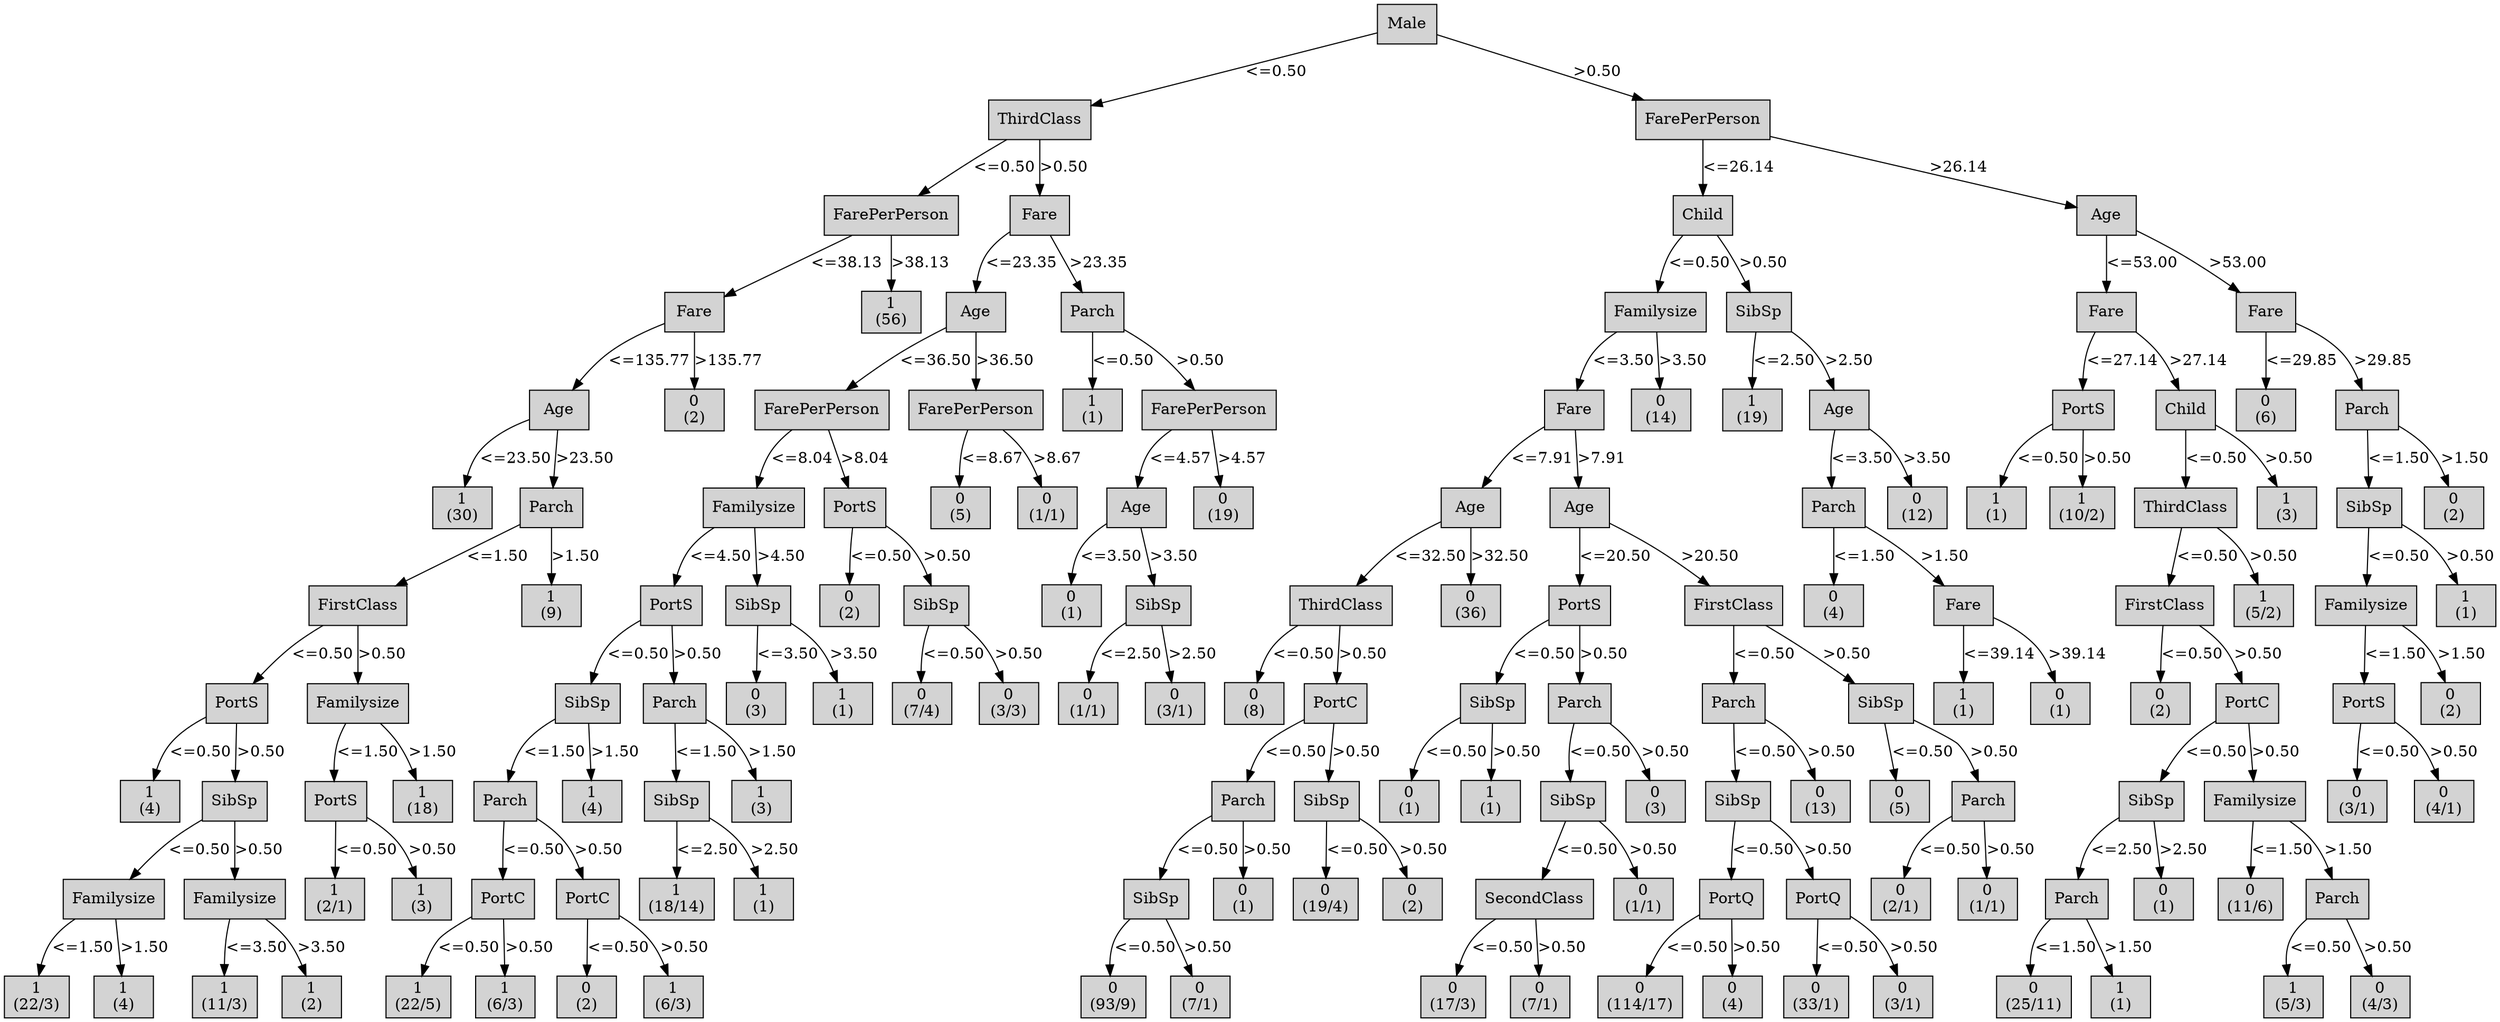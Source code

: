 digraph ID3_Tree {
"0" [shape=box, style=filled, label="Male
", weight=1]
"1" [shape=box, style=filled, label="ThirdClass
", weight=2]
0 -> 1 [ label = "<=0.50"];
"2" [shape=box, style=filled, label="FarePerPerson
", weight=3]
1 -> 2 [ label = "<=0.50"];
"3" [shape=box, style=filled, label="Fare
", weight=4]
2 -> 3 [ label = "<=38.13"];
"4" [shape=box, style=filled, label="Age
", weight=5]
3 -> 4 [ label = "<=135.77"];
"5" [shape=box, style=filled, label="1
(30)
", weight=6]
4 -> 5 [ label = "<=23.50"];
"6" [shape=box, style=filled, label="Parch
", weight=6]
4 -> 6 [ label = ">23.50"];
"7" [shape=box, style=filled, label="FirstClass
", weight=7]
6 -> 7 [ label = "<=1.50"];
"8" [shape=box, style=filled, label="PortS
", weight=8]
7 -> 8 [ label = "<=0.50"];
"9" [shape=box, style=filled, label="1
(4)
", weight=9]
8 -> 9 [ label = "<=0.50"];
"10" [shape=box, style=filled, label="SibSp
", weight=9]
8 -> 10 [ label = ">0.50"];
"11" [shape=box, style=filled, label="Familysize
", weight=10]
10 -> 11 [ label = "<=0.50"];
"12" [shape=box, style=filled, label="1
(22/3)
", weight=11]
11 -> 12 [ label = "<=1.50"];
"13" [shape=box, style=filled, label="1
(4)
", weight=11]
11 -> 13 [ label = ">1.50"];
"14" [shape=box, style=filled, label="Familysize
", weight=10]
10 -> 14 [ label = ">0.50"];
"15" [shape=box, style=filled, label="1
(11/3)
", weight=11]
14 -> 15 [ label = "<=3.50"];
"16" [shape=box, style=filled, label="1
(2)
", weight=11]
14 -> 16 [ label = ">3.50"];
"17" [shape=box, style=filled, label="Familysize
", weight=8]
7 -> 17 [ label = ">0.50"];
"18" [shape=box, style=filled, label="PortS
", weight=9]
17 -> 18 [ label = "<=1.50"];
"19" [shape=box, style=filled, label="1
(2/1)
", weight=10]
18 -> 19 [ label = "<=0.50"];
"20" [shape=box, style=filled, label="1
(3)
", weight=10]
18 -> 20 [ label = ">0.50"];
"21" [shape=box, style=filled, label="1
(18)
", weight=9]
17 -> 21 [ label = ">1.50"];
"22" [shape=box, style=filled, label="1
(9)
", weight=7]
6 -> 22 [ label = ">1.50"];
"23" [shape=box, style=filled, label="0
(2)
", weight=5]
3 -> 23 [ label = ">135.77"];
"24" [shape=box, style=filled, label="1
(56)
", weight=4]
2 -> 24 [ label = ">38.13"];
"25" [shape=box, style=filled, label="Fare
", weight=3]
1 -> 25 [ label = ">0.50"];
"26" [shape=box, style=filled, label="Age
", weight=4]
25 -> 26 [ label = "<=23.35"];
"27" [shape=box, style=filled, label="FarePerPerson
", weight=5]
26 -> 27 [ label = "<=36.50"];
"28" [shape=box, style=filled, label="Familysize
", weight=6]
27 -> 28 [ label = "<=8.04"];
"29" [shape=box, style=filled, label="PortS
", weight=7]
28 -> 29 [ label = "<=4.50"];
"30" [shape=box, style=filled, label="SibSp
", weight=8]
29 -> 30 [ label = "<=0.50"];
"31" [shape=box, style=filled, label="Parch
", weight=9]
30 -> 31 [ label = "<=1.50"];
"32" [shape=box, style=filled, label="PortC
", weight=10]
31 -> 32 [ label = "<=0.50"];
"33" [shape=box, style=filled, label="1
(22/5)
", weight=11]
32 -> 33 [ label = "<=0.50"];
"34" [shape=box, style=filled, label="1
(6/3)
", weight=11]
32 -> 34 [ label = ">0.50"];
"35" [shape=box, style=filled, label="PortC
", weight=10]
31 -> 35 [ label = ">0.50"];
"36" [shape=box, style=filled, label="0
(2)
", weight=11]
35 -> 36 [ label = "<=0.50"];
"37" [shape=box, style=filled, label="1
(6/3)
", weight=11]
35 -> 37 [ label = ">0.50"];
"38" [shape=box, style=filled, label="1
(4)
", weight=9]
30 -> 38 [ label = ">1.50"];
"39" [shape=box, style=filled, label="Parch
", weight=8]
29 -> 39 [ label = ">0.50"];
"40" [shape=box, style=filled, label="SibSp
", weight=9]
39 -> 40 [ label = "<=1.50"];
"41" [shape=box, style=filled, label="1
(18/14)
", weight=10]
40 -> 41 [ label = "<=2.50"];
"42" [shape=box, style=filled, label="1
(1)
", weight=10]
40 -> 42 [ label = ">2.50"];
"43" [shape=box, style=filled, label="1
(3)
", weight=9]
39 -> 43 [ label = ">1.50"];
"44" [shape=box, style=filled, label="SibSp
", weight=7]
28 -> 44 [ label = ">4.50"];
"45" [shape=box, style=filled, label="0
(3)
", weight=8]
44 -> 45 [ label = "<=3.50"];
"46" [shape=box, style=filled, label="1
(1)
", weight=8]
44 -> 46 [ label = ">3.50"];
"47" [shape=box, style=filled, label="PortS
", weight=6]
27 -> 47 [ label = ">8.04"];
"48" [shape=box, style=filled, label="0
(2)
", weight=7]
47 -> 48 [ label = "<=0.50"];
"49" [shape=box, style=filled, label="SibSp
", weight=7]
47 -> 49 [ label = ">0.50"];
"50" [shape=box, style=filled, label="0
(7/4)
", weight=8]
49 -> 50 [ label = "<=0.50"];
"51" [shape=box, style=filled, label="0
(3/3)
", weight=8]
49 -> 51 [ label = ">0.50"];
"52" [shape=box, style=filled, label="FarePerPerson
", weight=5]
26 -> 52 [ label = ">36.50"];
"53" [shape=box, style=filled, label="0
(5)
", weight=6]
52 -> 53 [ label = "<=8.67"];
"54" [shape=box, style=filled, label="0
(1/1)
", weight=6]
52 -> 54 [ label = ">8.67"];
"55" [shape=box, style=filled, label="Parch
", weight=4]
25 -> 55 [ label = ">23.35"];
"56" [shape=box, style=filled, label="1
(1)
", weight=5]
55 -> 56 [ label = "<=0.50"];
"57" [shape=box, style=filled, label="FarePerPerson
", weight=5]
55 -> 57 [ label = ">0.50"];
"58" [shape=box, style=filled, label="Age
", weight=6]
57 -> 58 [ label = "<=4.57"];
"59" [shape=box, style=filled, label="0
(1)
", weight=7]
58 -> 59 [ label = "<=3.50"];
"60" [shape=box, style=filled, label="SibSp
", weight=7]
58 -> 60 [ label = ">3.50"];
"61" [shape=box, style=filled, label="0
(1/1)
", weight=8]
60 -> 61 [ label = "<=2.50"];
"62" [shape=box, style=filled, label="0
(3/1)
", weight=8]
60 -> 62 [ label = ">2.50"];
"63" [shape=box, style=filled, label="0
(19)
", weight=6]
57 -> 63 [ label = ">4.57"];
"64" [shape=box, style=filled, label="FarePerPerson
", weight=2]
0 -> 64 [ label = ">0.50"];
"65" [shape=box, style=filled, label="Child
", weight=3]
64 -> 65 [ label = "<=26.14"];
"66" [shape=box, style=filled, label="Familysize
", weight=4]
65 -> 66 [ label = "<=0.50"];
"67" [shape=box, style=filled, label="Fare
", weight=5]
66 -> 67 [ label = "<=3.50"];
"68" [shape=box, style=filled, label="Age
", weight=6]
67 -> 68 [ label = "<=7.91"];
"69" [shape=box, style=filled, label="ThirdClass
", weight=7]
68 -> 69 [ label = "<=32.50"];
"70" [shape=box, style=filled, label="0
(8)
", weight=8]
69 -> 70 [ label = "<=0.50"];
"71" [shape=box, style=filled, label="PortC
", weight=8]
69 -> 71 [ label = ">0.50"];
"72" [shape=box, style=filled, label="Parch
", weight=9]
71 -> 72 [ label = "<=0.50"];
"73" [shape=box, style=filled, label="SibSp
", weight=10]
72 -> 73 [ label = "<=0.50"];
"74" [shape=box, style=filled, label="0
(93/9)
", weight=11]
73 -> 74 [ label = "<=0.50"];
"75" [shape=box, style=filled, label="0
(7/1)
", weight=11]
73 -> 75 [ label = ">0.50"];
"76" [shape=box, style=filled, label="0
(1)
", weight=10]
72 -> 76 [ label = ">0.50"];
"77" [shape=box, style=filled, label="SibSp
", weight=9]
71 -> 77 [ label = ">0.50"];
"78" [shape=box, style=filled, label="0
(19/4)
", weight=10]
77 -> 78 [ label = "<=0.50"];
"79" [shape=box, style=filled, label="0
(2)
", weight=10]
77 -> 79 [ label = ">0.50"];
"80" [shape=box, style=filled, label="0
(36)
", weight=7]
68 -> 80 [ label = ">32.50"];
"81" [shape=box, style=filled, label="Age
", weight=6]
67 -> 81 [ label = ">7.91"];
"82" [shape=box, style=filled, label="PortS
", weight=7]
81 -> 82 [ label = "<=20.50"];
"83" [shape=box, style=filled, label="SibSp
", weight=8]
82 -> 83 [ label = "<=0.50"];
"84" [shape=box, style=filled, label="0
(1)
", weight=9]
83 -> 84 [ label = "<=0.50"];
"85" [shape=box, style=filled, label="1
(1)
", weight=9]
83 -> 85 [ label = ">0.50"];
"86" [shape=box, style=filled, label="Parch
", weight=8]
82 -> 86 [ label = ">0.50"];
"87" [shape=box, style=filled, label="SibSp
", weight=9]
86 -> 87 [ label = "<=0.50"];
"88" [shape=box, style=filled, label="SecondClass
", weight=10]
87 -> 88 [ label = "<=0.50"];
"89" [shape=box, style=filled, label="0
(17/3)
", weight=11]
88 -> 89 [ label = "<=0.50"];
"90" [shape=box, style=filled, label="0
(7/1)
", weight=11]
88 -> 90 [ label = ">0.50"];
"91" [shape=box, style=filled, label="0
(1/1)
", weight=10]
87 -> 91 [ label = ">0.50"];
"92" [shape=box, style=filled, label="0
(3)
", weight=9]
86 -> 92 [ label = ">0.50"];
"93" [shape=box, style=filled, label="FirstClass
", weight=7]
81 -> 93 [ label = ">20.50"];
"94" [shape=box, style=filled, label="Parch
", weight=8]
93 -> 94 [ label = "<=0.50"];
"95" [shape=box, style=filled, label="SibSp
", weight=9]
94 -> 95 [ label = "<=0.50"];
"96" [shape=box, style=filled, label="PortQ
", weight=10]
95 -> 96 [ label = "<=0.50"];
"97" [shape=box, style=filled, label="0
(114/17)
", weight=11]
96 -> 97 [ label = "<=0.50"];
"98" [shape=box, style=filled, label="0
(4)
", weight=11]
96 -> 98 [ label = ">0.50"];
"99" [shape=box, style=filled, label="PortQ
", weight=10]
95 -> 99 [ label = ">0.50"];
"100" [shape=box, style=filled, label="0
(33/1)
", weight=11]
99 -> 100 [ label = "<=0.50"];
"101" [shape=box, style=filled, label="0
(3/1)
", weight=11]
99 -> 101 [ label = ">0.50"];
"102" [shape=box, style=filled, label="0
(13)
", weight=9]
94 -> 102 [ label = ">0.50"];
"103" [shape=box, style=filled, label="SibSp
", weight=8]
93 -> 103 [ label = ">0.50"];
"104" [shape=box, style=filled, label="0
(5)
", weight=9]
103 -> 104 [ label = "<=0.50"];
"105" [shape=box, style=filled, label="Parch
", weight=9]
103 -> 105 [ label = ">0.50"];
"106" [shape=box, style=filled, label="0
(2/1)
", weight=10]
105 -> 106 [ label = "<=0.50"];
"107" [shape=box, style=filled, label="0
(1/1)
", weight=10]
105 -> 107 [ label = ">0.50"];
"108" [shape=box, style=filled, label="0
(14)
", weight=5]
66 -> 108 [ label = ">3.50"];
"109" [shape=box, style=filled, label="SibSp
", weight=4]
65 -> 109 [ label = ">0.50"];
"110" [shape=box, style=filled, label="1
(19)
", weight=5]
109 -> 110 [ label = "<=2.50"];
"111" [shape=box, style=filled, label="Age
", weight=5]
109 -> 111 [ label = ">2.50"];
"112" [shape=box, style=filled, label="Parch
", weight=6]
111 -> 112 [ label = "<=3.50"];
"113" [shape=box, style=filled, label="0
(4)
", weight=7]
112 -> 113 [ label = "<=1.50"];
"114" [shape=box, style=filled, label="Fare
", weight=7]
112 -> 114 [ label = ">1.50"];
"115" [shape=box, style=filled, label="1
(1)
", weight=8]
114 -> 115 [ label = "<=39.14"];
"116" [shape=box, style=filled, label="0
(1)
", weight=8]
114 -> 116 [ label = ">39.14"];
"117" [shape=box, style=filled, label="0
(12)
", weight=6]
111 -> 117 [ label = ">3.50"];
"118" [shape=box, style=filled, label="Age
", weight=3]
64 -> 118 [ label = ">26.14"];
"119" [shape=box, style=filled, label="Fare
", weight=4]
118 -> 119 [ label = "<=53.00"];
"120" [shape=box, style=filled, label="PortS
", weight=5]
119 -> 120 [ label = "<=27.14"];
"121" [shape=box, style=filled, label="1
(1)
", weight=6]
120 -> 121 [ label = "<=0.50"];
"122" [shape=box, style=filled, label="1
(10/2)
", weight=6]
120 -> 122 [ label = ">0.50"];
"123" [shape=box, style=filled, label="Child
", weight=5]
119 -> 123 [ label = ">27.14"];
"124" [shape=box, style=filled, label="ThirdClass
", weight=6]
123 -> 124 [ label = "<=0.50"];
"125" [shape=box, style=filled, label="FirstClass
", weight=7]
124 -> 125 [ label = "<=0.50"];
"126" [shape=box, style=filled, label="0
(2)
", weight=8]
125 -> 126 [ label = "<=0.50"];
"127" [shape=box, style=filled, label="PortC
", weight=8]
125 -> 127 [ label = ">0.50"];
"128" [shape=box, style=filled, label="SibSp
", weight=9]
127 -> 128 [ label = "<=0.50"];
"129" [shape=box, style=filled, label="Parch
", weight=10]
128 -> 129 [ label = "<=2.50"];
"130" [shape=box, style=filled, label="0
(25/11)
", weight=11]
129 -> 130 [ label = "<=1.50"];
"131" [shape=box, style=filled, label="1
(1)
", weight=11]
129 -> 131 [ label = ">1.50"];
"132" [shape=box, style=filled, label="0
(1)
", weight=10]
128 -> 132 [ label = ">2.50"];
"133" [shape=box, style=filled, label="Familysize
", weight=9]
127 -> 133 [ label = ">0.50"];
"134" [shape=box, style=filled, label="0
(11/6)
", weight=10]
133 -> 134 [ label = "<=1.50"];
"135" [shape=box, style=filled, label="Parch
", weight=10]
133 -> 135 [ label = ">1.50"];
"136" [shape=box, style=filled, label="1
(5/3)
", weight=11]
135 -> 136 [ label = "<=0.50"];
"137" [shape=box, style=filled, label="0
(4/3)
", weight=11]
135 -> 137 [ label = ">0.50"];
"138" [shape=box, style=filled, label="1
(5/2)
", weight=7]
124 -> 138 [ label = ">0.50"];
"139" [shape=box, style=filled, label="1
(3)
", weight=6]
123 -> 139 [ label = ">0.50"];
"140" [shape=box, style=filled, label="Fare
", weight=4]
118 -> 140 [ label = ">53.00"];
"141" [shape=box, style=filled, label="0
(6)
", weight=5]
140 -> 141 [ label = "<=29.85"];
"142" [shape=box, style=filled, label="Parch
", weight=5]
140 -> 142 [ label = ">29.85"];
"143" [shape=box, style=filled, label="SibSp
", weight=6]
142 -> 143 [ label = "<=1.50"];
"144" [shape=box, style=filled, label="Familysize
", weight=7]
143 -> 144 [ label = "<=0.50"];
"145" [shape=box, style=filled, label="PortS
", weight=8]
144 -> 145 [ label = "<=1.50"];
"146" [shape=box, style=filled, label="0
(3/1)
", weight=9]
145 -> 146 [ label = "<=0.50"];
"147" [shape=box, style=filled, label="0
(4/1)
", weight=9]
145 -> 147 [ label = ">0.50"];
"148" [shape=box, style=filled, label="0
(2)
", weight=8]
144 -> 148 [ label = ">1.50"];
"149" [shape=box, style=filled, label="1
(1)
", weight=7]
143 -> 149 [ label = ">0.50"];
"150" [shape=box, style=filled, label="0
(2)
", weight=6]
142 -> 150 [ label = ">1.50"];
{rank=same; 0;};
{rank=same; 11;14;19;20;32;35;41;42;73;76;78;79;88;91;96;99;106;107;129;132;134;135;};
{rank=same; 12;13;15;16;33;34;36;37;74;75;89;90;97;98;100;101;130;131;136;137;};
{rank=same; 1;64;};
{rank=same; 2;25;65;118;};
{rank=same; 3;24;26;55;66;109;119;140;};
{rank=same; 4;23;27;52;56;57;67;108;110;111;120;123;141;142;};
{rank=same; 5;6;28;47;53;54;58;63;68;81;112;117;121;122;124;139;143;150;};
{rank=same; 7;22;29;44;48;49;59;60;69;80;82;93;113;114;125;138;144;149;};
{rank=same; 8;17;30;39;45;46;50;51;61;62;70;71;83;86;94;103;115;116;126;127;145;148;};
{rank=same; 9;10;18;21;31;38;40;43;72;77;84;85;87;92;95;102;104;105;128;133;146;147;};
}